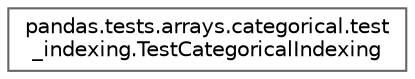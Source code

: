digraph "Graphical Class Hierarchy"
{
 // LATEX_PDF_SIZE
  bgcolor="transparent";
  edge [fontname=Helvetica,fontsize=10,labelfontname=Helvetica,labelfontsize=10];
  node [fontname=Helvetica,fontsize=10,shape=box,height=0.2,width=0.4];
  rankdir="LR";
  Node0 [id="Node000000",label="pandas.tests.arrays.categorical.test\l_indexing.TestCategoricalIndexing",height=0.2,width=0.4,color="grey40", fillcolor="white", style="filled",URL="$d4/d94/classpandas_1_1tests_1_1arrays_1_1categorical_1_1test__indexing_1_1TestCategoricalIndexing.html",tooltip=" "];
}

